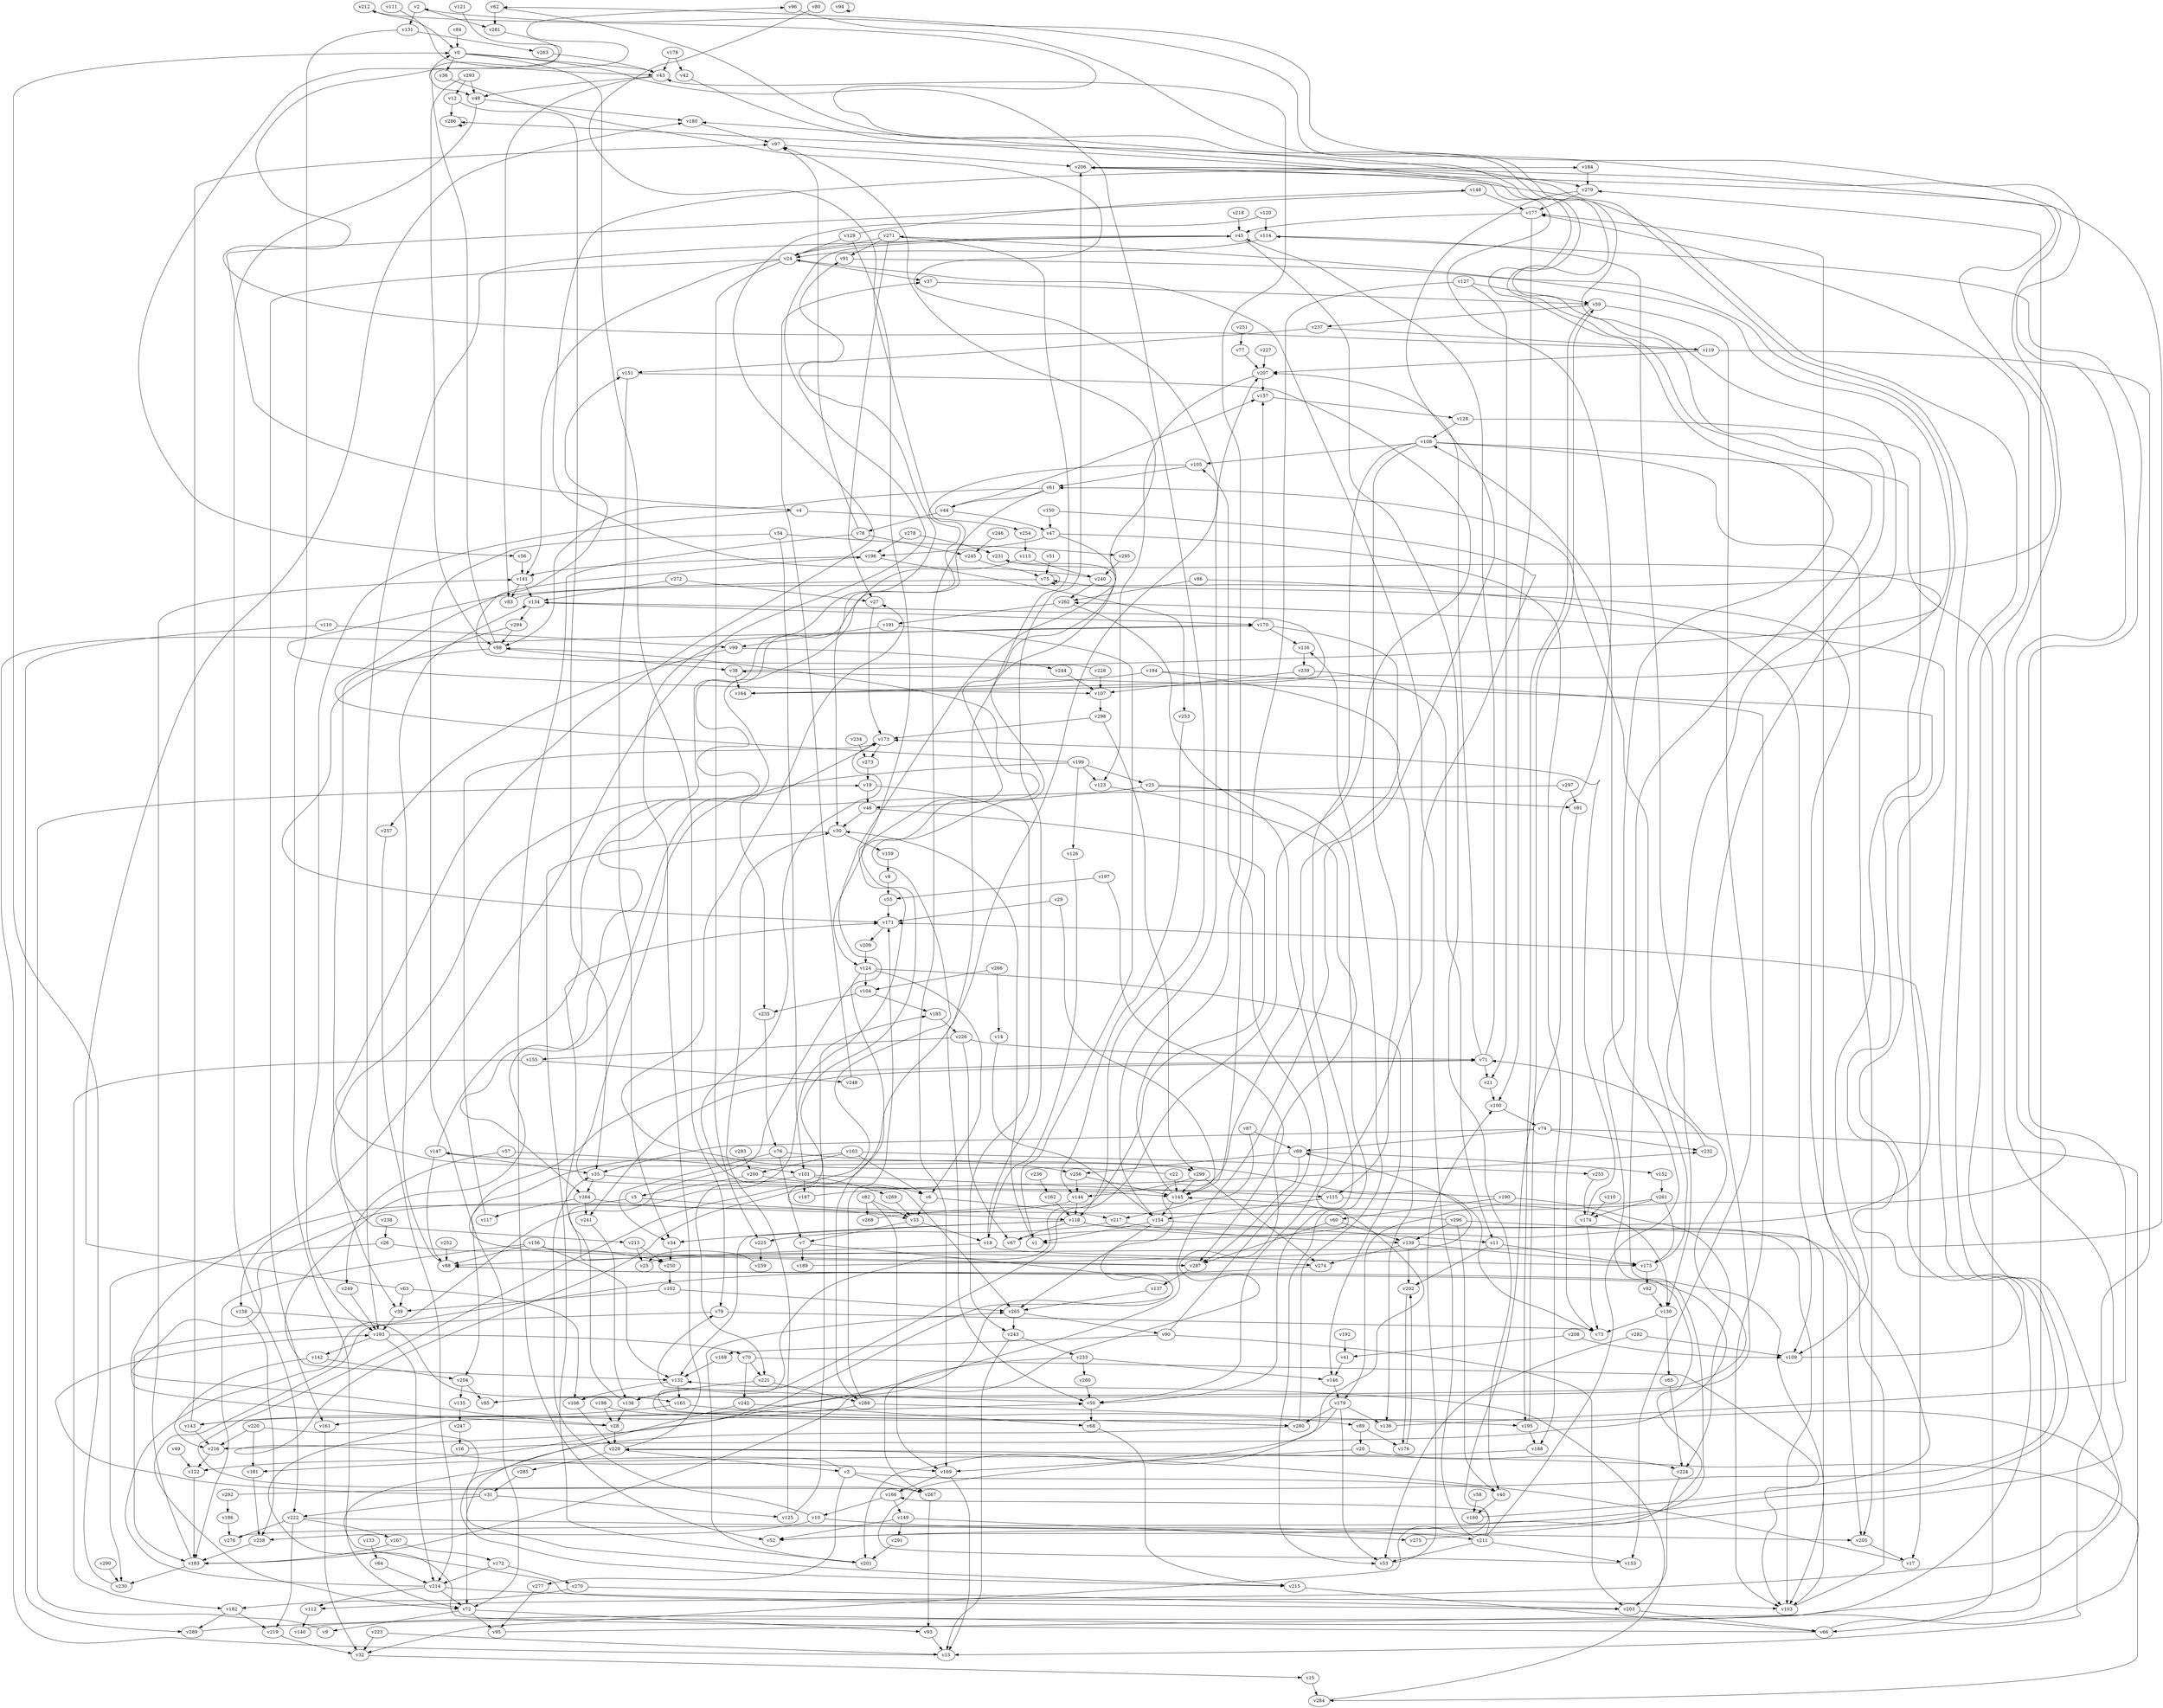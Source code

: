 // Benchmark game 441 - 300 vertices
// time_bound: 133
// targets: v260
digraph G {
    v0 [name="v0", player=0];
    v1 [name="v1", player=1];
    v2 [name="v2", player=1];
    v3 [name="v3", player=1];
    v4 [name="v4", player=0];
    v5 [name="v5", player=0];
    v6 [name="v6", player=1];
    v7 [name="v7", player=0];
    v8 [name="v8", player=0];
    v9 [name="v9", player=1];
    v10 [name="v10", player=1];
    v11 [name="v11", player=0];
    v12 [name="v12", player=0];
    v13 [name="v13", player=0];
    v14 [name="v14", player=1];
    v15 [name="v15", player=0];
    v16 [name="v16", player=0];
    v17 [name="v17", player=1];
    v18 [name="v18", player=0];
    v19 [name="v19", player=0];
    v20 [name="v20", player=0];
    v21 [name="v21", player=0];
    v22 [name="v22", player=1];
    v23 [name="v23", player=1];
    v24 [name="v24", player=1];
    v25 [name="v25", player=0];
    v26 [name="v26", player=0];
    v27 [name="v27", player=0];
    v28 [name="v28", player=1];
    v29 [name="v29", player=1];
    v30 [name="v30", player=1];
    v31 [name="v31", player=1];
    v32 [name="v32", player=0];
    v33 [name="v33", player=0];
    v34 [name="v34", player=0];
    v35 [name="v35", player=1];
    v36 [name="v36", player=1];
    v37 [name="v37", player=1];
    v38 [name="v38", player=0];
    v39 [name="v39", player=1];
    v40 [name="v40", player=0];
    v41 [name="v41", player=0];
    v42 [name="v42", player=1];
    v43 [name="v43", player=1];
    v44 [name="v44", player=0];
    v45 [name="v45", player=1];
    v46 [name="v46", player=0];
    v47 [name="v47", player=1];
    v48 [name="v48", player=1];
    v49 [name="v49", player=1];
    v50 [name="v50", player=1];
    v51 [name="v51", player=0];
    v52 [name="v52", player=1];
    v53 [name="v53", player=1];
    v54 [name="v54", player=1];
    v55 [name="v55", player=1];
    v56 [name="v56", player=0];
    v57 [name="v57", player=1];
    v58 [name="v58", player=0];
    v59 [name="v59", player=1];
    v60 [name="v60", player=0];
    v61 [name="v61", player=0];
    v62 [name="v62", player=0];
    v63 [name="v63", player=1];
    v64 [name="v64", player=0];
    v65 [name="v65", player=0];
    v66 [name="v66", player=0];
    v67 [name="v67", player=0];
    v68 [name="v68", player=0];
    v69 [name="v69", player=0];
    v70 [name="v70", player=0];
    v71 [name="v71", player=0];
    v72 [name="v72", player=0];
    v73 [name="v73", player=1];
    v74 [name="v74", player=1];
    v75 [name="v75", player=0];
    v76 [name="v76", player=1];
    v77 [name="v77", player=1];
    v78 [name="v78", player=1];
    v79 [name="v79", player=1];
    v80 [name="v80", player=0];
    v81 [name="v81", player=0];
    v82 [name="v82", player=0];
    v83 [name="v83", player=1];
    v84 [name="v84", player=1];
    v85 [name="v85", player=1];
    v86 [name="v86", player=1];
    v87 [name="v87", player=1];
    v88 [name="v88", player=1];
    v89 [name="v89", player=0];
    v90 [name="v90", player=0];
    v91 [name="v91", player=1];
    v92 [name="v92", player=1];
    v93 [name="v93", player=1];
    v94 [name="v94", player=1];
    v95 [name="v95", player=1];
    v96 [name="v96", player=0];
    v97 [name="v97", player=1];
    v98 [name="v98", player=0];
    v99 [name="v99", player=1];
    v100 [name="v100", player=1];
    v101 [name="v101", player=0];
    v102 [name="v102", player=1];
    v103 [name="v103", player=0];
    v104 [name="v104", player=1];
    v105 [name="v105", player=0];
    v106 [name="v106", player=0];
    v107 [name="v107", player=0];
    v108 [name="v108", player=0];
    v109 [name="v109", player=1];
    v110 [name="v110", player=1];
    v111 [name="v111", player=0];
    v112 [name="v112", player=1];
    v113 [name="v113", player=1];
    v114 [name="v114", player=1];
    v115 [name="v115", player=1];
    v116 [name="v116", player=0];
    v117 [name="v117", player=1];
    v118 [name="v118", player=0];
    v119 [name="v119", player=0];
    v120 [name="v120", player=1];
    v121 [name="v121", player=0];
    v122 [name="v122", player=0];
    v123 [name="v123", player=0];
    v124 [name="v124", player=1];
    v125 [name="v125", player=1];
    v126 [name="v126", player=1];
    v127 [name="v127", player=0];
    v128 [name="v128", player=0];
    v129 [name="v129", player=0];
    v130 [name="v130", player=1];
    v131 [name="v131", player=1];
    v132 [name="v132", player=0];
    v133 [name="v133", player=0];
    v134 [name="v134", player=1];
    v135 [name="v135", player=0];
    v136 [name="v136", player=0];
    v137 [name="v137", player=0];
    v138 [name="v138", player=0];
    v139 [name="v139", player=1];
    v140 [name="v140", player=1];
    v141 [name="v141", player=1];
    v142 [name="v142", player=1];
    v143 [name="v143", player=0];
    v144 [name="v144", player=0];
    v145 [name="v145", player=0];
    v146 [name="v146", player=0];
    v147 [name="v147", player=1];
    v148 [name="v148", player=1];
    v149 [name="v149", player=1];
    v150 [name="v150", player=0];
    v151 [name="v151", player=1];
    v152 [name="v152", player=0];
    v153 [name="v153", player=0];
    v154 [name="v154", player=1];
    v155 [name="v155", player=1];
    v156 [name="v156", player=0];
    v157 [name="v157", player=0];
    v158 [name="v158", player=1];
    v159 [name="v159", player=1];
    v160 [name="v160", player=1];
    v161 [name="v161", player=0];
    v162 [name="v162", player=0];
    v163 [name="v163", player=0];
    v164 [name="v164", player=0];
    v165 [name="v165", player=1];
    v166 [name="v166", player=1];
    v167 [name="v167", player=1];
    v168 [name="v168", player=0];
    v169 [name="v169", player=0];
    v170 [name="v170", player=0];
    v171 [name="v171", player=1];
    v172 [name="v172", player=0];
    v173 [name="v173", player=0];
    v174 [name="v174", player=1];
    v175 [name="v175", player=1];
    v176 [name="v176", player=0];
    v177 [name="v177", player=0];
    v178 [name="v178", player=1];
    v179 [name="v179", player=1];
    v180 [name="v180", player=1];
    v181 [name="v181", player=1];
    v182 [name="v182", player=1];
    v183 [name="v183", player=1];
    v184 [name="v184", player=0];
    v185 [name="v185", player=1];
    v186 [name="v186", player=1];
    v187 [name="v187", player=1];
    v188 [name="v188", player=0];
    v189 [name="v189", player=0];
    v190 [name="v190", player=0];
    v191 [name="v191", player=0];
    v192 [name="v192", player=0];
    v193 [name="v193", player=1];
    v194 [name="v194", player=0];
    v195 [name="v195", player=1];
    v196 [name="v196", player=1];
    v197 [name="v197", player=0];
    v198 [name="v198", player=1];
    v199 [name="v199", player=0];
    v200 [name="v200", player=0];
    v201 [name="v201", player=0];
    v202 [name="v202", player=0];
    v203 [name="v203", player=1];
    v204 [name="v204", player=1];
    v205 [name="v205", player=0];
    v206 [name="v206", player=1];
    v207 [name="v207", player=0];
    v208 [name="v208", player=1];
    v209 [name="v209", player=0];
    v210 [name="v210", player=0];
    v211 [name="v211", player=0];
    v212 [name="v212", player=0];
    v213 [name="v213", player=0];
    v214 [name="v214", player=0];
    v215 [name="v215", player=0];
    v216 [name="v216", player=0];
    v217 [name="v217", player=1];
    v218 [name="v218", player=1];
    v219 [name="v219", player=0];
    v220 [name="v220", player=1];
    v221 [name="v221", player=0];
    v222 [name="v222", player=0];
    v223 [name="v223", player=1];
    v224 [name="v224", player=1];
    v225 [name="v225", player=1];
    v226 [name="v226", player=0];
    v227 [name="v227", player=1];
    v228 [name="v228", player=1];
    v229 [name="v229", player=1];
    v230 [name="v230", player=1];
    v231 [name="v231", player=1];
    v232 [name="v232", player=0];
    v233 [name="v233", player=1];
    v234 [name="v234", player=1];
    v235 [name="v235", player=0];
    v236 [name="v236", player=1];
    v237 [name="v237", player=0];
    v238 [name="v238", player=1];
    v239 [name="v239", player=0];
    v240 [name="v240", player=1];
    v241 [name="v241", player=0];
    v242 [name="v242", player=1];
    v243 [name="v243", player=1];
    v244 [name="v244", player=1];
    v245 [name="v245", player=1];
    v246 [name="v246", player=0];
    v247 [name="v247", player=1];
    v248 [name="v248", player=1];
    v249 [name="v249", player=0];
    v250 [name="v250", player=1];
    v251 [name="v251", player=1];
    v252 [name="v252", player=1];
    v253 [name="v253", player=0];
    v254 [name="v254", player=0];
    v255 [name="v255", player=0];
    v256 [name="v256", player=0];
    v257 [name="v257", player=0];
    v258 [name="v258", player=1];
    v259 [name="v259", player=0];
    v260 [name="v260", player=1, target=1];
    v261 [name="v261", player=0];
    v262 [name="v262", player=1];
    v263 [name="v263", player=1];
    v264 [name="v264", player=0];
    v265 [name="v265", player=1];
    v266 [name="v266", player=0];
    v267 [name="v267", player=0];
    v268 [name="v268", player=1];
    v269 [name="v269", player=1];
    v270 [name="v270", player=0];
    v271 [name="v271", player=1];
    v272 [name="v272", player=1];
    v273 [name="v273", player=0];
    v274 [name="v274", player=0];
    v275 [name="v275", player=1];
    v276 [name="v276", player=0];
    v277 [name="v277", player=1];
    v278 [name="v278", player=1];
    v279 [name="v279", player=0];
    v280 [name="v280", player=0];
    v281 [name="v281", player=1];
    v282 [name="v282", player=0];
    v283 [name="v283", player=1];
    v284 [name="v284", player=1];
    v285 [name="v285", player=1];
    v286 [name="v286", player=1];
    v287 [name="v287", player=1];
    v288 [name="v288", player=0];
    v289 [name="v289", player=1];
    v290 [name="v290", player=1];
    v291 [name="v291", player=1];
    v292 [name="v292", player=0];
    v293 [name="v293", player=0];
    v294 [name="v294", player=0];
    v295 [name="v295", player=1];
    v296 [name="v296", player=0];
    v297 [name="v297", player=1];
    v298 [name="v298", player=1];
    v299 [name="v299", player=1];

    v0 -> v79;
    v1 -> v30;
    v2 -> v281;
    v3 -> v181 [constraint="t >= 5"];
    v4 -> v193;
    v5 -> v158;
    v6 -> v33;
    v7 -> v216 [constraint="t < 11"];
    v8 -> v55;
    v9 -> v19;
    v10 -> v211;
    v11 -> v175;
    v12 -> v286;
    v13 -> v170 [constraint="t >= 1"];
    v14 -> v154;
    v15 -> v284;
    v16 -> v88 [constraint="t >= 2"];
    v17 -> v229 [constraint="t >= 4"];
    v18 -> v175;
    v19 -> v46;
    v20 -> v224;
    v21 -> v100;
    v22 -> v27 [constraint="t < 6"];
    v23 -> v53;
    v24 -> v225;
    v25 -> v206 [constraint="t >= 3"];
    v26 -> v230;
    v27 -> v173;
    v28 -> v45 [constraint="t < 6"];
    v29 -> v145;
    v30 -> v201;
    v31 -> v193 [constraint="t < 9"];
    v32 -> v15;
    v33 -> v7;
    v34 -> v250;
    v35 -> v265;
    v36 -> v169 [constraint="t mod 3 == 0"];
    v37 -> v59;
    v38 -> v271 [constraint="t < 15"];
    v39 -> v193;
    v40 -> v160;
    v41 -> v146;
    v42 -> v32 [constraint="t mod 5 == 4"];
    v43 -> v48;
    v44 -> v78;
    v45 -> v40;
    v46 -> v280 [constraint="t >= 4"];
    v47 -> v274 [constraint="t < 15"];
    v48 -> v222;
    v49 -> v122;
    v50 -> v79 [constraint="t < 12"];
    v51 -> v75;
    v52 -> v180 [constraint="t < 15"];
    v53 -> v100;
    v54 -> v295;
    v55 -> v171;
    v56 -> v141;
    v57 -> v101;
    v58 -> v160;
    v59 -> v195;
    v60 -> v139;
    v61 -> v169;
    v62 -> v52 [constraint="t mod 4 == 0"];
    v63 -> v180 [constraint="t mod 2 == 1"];
    v64 -> v214;
    v65 -> v224;
    v66 -> v50 [constraint="t < 7"];
    v67 -> v171 [constraint="t < 13"];
    v68 -> v215;
    v69 -> v256;
    v70 -> v103 [constraint="t < 6"];
    v71 -> v207;
    v72 -> v9;
    v73 -> v147 [constraint="t >= 5"];
    v74 -> v69;
    v75 -> v107 [constraint="t mod 5 == 4"];
    v76 -> v256;
    v77 -> v207;
    v78 -> v52;
    v79 -> v183;
    v80 -> v132 [constraint="t >= 5"];
    v81 -> v73;
    v82 -> v33;
    v83 -> v206 [constraint="t mod 3 == 1"];
    v84 -> v0;
    v85 -> v212 [constraint="t < 11"];
    v86 -> v262;
    v87 -> v69;
    v88 -> v103 [constraint="t < 12"];
    v89 -> v176;
    v90 -> v168;
    v91 -> v109 [constraint="t < 9"];
    v92 -> v130;
    v93 -> v13;
    v94 -> v94;
    v95 -> v262 [constraint="t >= 1"];
    v96 -> v85 [constraint="t >= 5"];
    v97 -> v206;
    v98 -> v38;
    v99 -> v244;
    v100 -> v74;
    v101 -> v269;
    v102 -> v265;
    v103 -> v177;
    v104 -> v235;
    v105 -> v264 [constraint="t < 10"];
    v106 -> v229;
    v107 -> v298;
    v108 -> v205;
    v109 -> v38 [constraint="t >= 1"];
    v110 -> v99;
    v111 -> v43 [constraint="t mod 4 == 2"];
    v112 -> v140;
    v113 -> v30;
    v114 -> v24;
    v115 -> v154;
    v116 -> v239;
    v117 -> v173;
    v118 -> v34;
    v119 -> v96 [constraint="t mod 3 == 1"];
    v120 -> v299 [constraint="t mod 5 == 2"];
    v121 -> v48 [constraint="t mod 2 == 0"];
    v122 -> v183;
    v123 -> v183 [constraint="t >= 1"];
    v124 -> v6;
    v125 -> v30;
    v126 -> v18;
    v127 -> v21;
    v128 -> v17;
    v129 -> v148 [constraint="t mod 3 == 0"];
    v130 -> v65;
    v131 -> v263;
    v132 -> v106;
    v133 -> v64;
    v134 -> v170;
    v135 -> v247;
    v136 -> v114 [constraint="t >= 2"];
    v137 -> v265;
    v138 -> v28;
    v139 -> v175;
    v140 -> v177 [constraint="t >= 4"];
    v141 -> v134;
    v142 -> v216;
    v143 -> v216;
    v144 -> v28 [constraint="t mod 2 == 0"];
    v145 -> v43;
    v146 -> v179;
    v147 -> v91 [constraint="t < 13"];
    v148 -> v4 [constraint="t < 6"];
    v149 -> v291;
    v150 -> v1 [constraint="t < 14"];
    v151 -> v280 [constraint="t < 9"];
    v152 -> v261;
    v153 -> v145 [constraint="t >= 3"];
    v154 -> v1;
    v155 -> v248;
    v156 -> v287;
    v157 -> v128;
    v158 -> v165 [constraint="t >= 4"];
    v159 -> v8;
    v160 -> v75 [constraint="t >= 4"];
    v161 -> v32;
    v162 -> v118;
    v163 -> v204;
    v164 -> v134 [constraint="t mod 3 == 1"];
    v165 -> v143;
    v166 -> v149;
    v167 -> v183;
    v168 -> v132;
    v169 -> v166;
    v170 -> v116;
    v171 -> v209;
    v172 -> v214;
    v173 -> v145 [constraint="t mod 5 == 3"];
    v174 -> v73;
    v175 -> v92;
    v176 -> v202;
    v177 -> v100;
    v178 -> v42;
    v179 -> v280;
    v180 -> v97;
    v181 -> v258;
    v182 -> v219;
    v183 -> v230;
    v184 -> v279;
    v185 -> v226;
    v186 -> v276;
    v187 -> v232 [constraint="t >= 3"];
    v188 -> v203 [constraint="t mod 2 == 0"];
    v189 -> v69 [constraint="t < 12"];
    v190 -> v173 [constraint="t < 14"];
    v191 -> v99;
    v192 -> v41;
    v193 -> v214;
    v194 -> v122 [constraint="t mod 2 == 0"];
    v195 -> v188;
    v196 -> v141;
    v197 -> v287;
    v198 -> v112 [constraint="t >= 3"];
    v199 -> v151 [constraint="t < 11"];
    v200 -> v6;
    v201 -> v265;
    v202 -> v176;
    v203 -> v66;
    v204 -> v135;
    v205 -> v17;
    v206 -> v279;
    v207 -> v157;
    v208 -> v109;
    v209 -> v124;
    v210 -> v174;
    v211 -> v153;
    v212 -> v0 [constraint="t < 14"];
    v213 -> v250;
    v214 -> v97 [constraint="t >= 3"];
    v215 -> v66;
    v216 -> v122;
    v217 -> v225;
    v218 -> v45;
    v219 -> v32;
    v220 -> v215 [constraint="t < 14"];
    v221 -> v288;
    v222 -> v276;
    v223 -> v13;
    v224 -> v203;
    v225 -> v259;
    v226 -> v71;
    v227 -> v207;
    v228 -> v196 [constraint="t >= 5"];
    v229 -> v285;
    v230 -> v0;
    v231 -> v164 [constraint="t >= 1"];
    v232 -> v71;
    v233 -> v267;
    v234 -> v273;
    v235 -> v76;
    v236 -> v162;
    v237 -> v151;
    v238 -> v26;
    v239 -> v107;
    v240 -> v184 [constraint="t < 6"];
    v241 -> v138;
    v242 -> v68;
    v243 -> v13;
    v244 -> v107;
    v245 -> v75;
    v246 -> v245;
    v247 -> v16;
    v248 -> v37;
    v249 -> v193;
    v250 -> v102;
    v251 -> v77;
    v252 -> v88;
    v253 -> v144;
    v254 -> v113;
    v255 -> v174;
    v256 -> v145;
    v257 -> v214;
    v258 -> v183;
    v259 -> v25 [constraint="t mod 3 == 2"];
    v260 -> v50;
    v261 -> v174;
    v262 -> v50;
    v263 -> v43;
    v264 -> v241;
    v265 -> v243;
    v266 -> v104;
    v267 -> v231 [constraint="t mod 3 == 0"];
    v268 -> v2 [constraint="t >= 4"];
    v269 -> v33;
    v270 -> v182;
    v271 -> v27;
    v272 -> v27;
    v273 -> v19;
    v274 -> v72 [constraint="t mod 4 == 0"];
    v275 -> v62 [constraint="t mod 3 == 2"];
    v276 -> v206 [constraint="t < 13"];
    v277 -> v95;
    v278 -> v231;
    v279 -> v143 [constraint="t mod 5 == 2"];
    v280 -> v215 [constraint="t < 14"];
    v281 -> v56 [constraint="t mod 4 == 3"];
    v282 -> v53;
    v283 -> v200;
    v284 -> v132 [constraint="t < 14"];
    v285 -> v31;
    v286 -> v286;
    v287 -> v71 [constraint="t >= 1"];
    v288 -> v171;
    v289 -> v229 [constraint="t < 13"];
    v290 -> v230;
    v291 -> v201;
    v292 -> v286 [constraint="t < 10"];
    v293 -> v48;
    v294 -> v171 [constraint="t >= 5"];
    v295 -> v240;
    v296 -> v98 [constraint="t >= 1"];
    v297 -> v213 [constraint="t mod 3 == 2"];
    v298 -> v173;
    v299 -> v144;
    v31 -> v222;
    v287 -> v137;
    v288 -> v161;
    v147 -> v88;
    v138 -> v171;
    v222 -> v205;
    v35 -> v264;
    v271 -> v50;
    v172 -> v270;
    v113 -> v240;
    v5 -> v118;
    v57 -> v249;
    v72 -> v95;
    v267 -> v93;
    v4 -> v254;
    v229 -> v3;
    v24 -> v161;
    v69 -> v287;
    v179 -> v201;
    v264 -> v33;
    v179 -> v53;
    v72 -> v93;
    v298 -> v299;
    v69 -> v152;
    v198 -> v28;
    v134 -> v294;
    v170 -> v157;
    v240 -> v262;
    v47 -> v188;
    v38 -> v164;
    v296 -> v139;
    v108 -> v50;
    v18 -> v206;
    v293 -> v98;
    v88 -> v134;
    v70 -> v242;
    v182 -> v289;
    v3 -> v40;
    v296 -> v40;
    v167 -> v172;
    v43 -> v83;
    v147 -> v35;
    v23 -> v81;
    v193 -> v70;
    v129 -> v124;
    v163 -> v255;
    v47 -> v196;
    v190 -> v60;
    v129 -> v24;
    v33 -> v18;
    v271 -> v91;
    v211 -> v108;
    v190 -> v224;
    v118 -> v205;
    v299 -> v145;
    v149 -> v52;
    v124 -> v104;
    v155 -> v182;
    v226 -> v155;
    v124 -> v288;
    v220 -> v181;
    v223 -> v32;
    v233 -> v146;
    v128 -> v108;
    v271 -> v24;
    v59 -> v237;
    v199 -> v123;
    v130 -> v73;
    v211 -> v24;
    v44 -> v157;
    v149 -> v275;
    v151 -> v34;
    v154 -> v11;
    v127 -> v145;
    v76 -> v7;
    v239 -> v11;
    v221 -> v138;
    v74 -> v35;
    v50 -> v68;
    v194 -> v164;
    v54 -> v72;
    v74 -> v232;
    v242 -> v72;
    v296 -> v103;
    v90 -> v203;
    v54 -> v101;
    v99 -> v257;
    v280 -> v116;
    v105 -> v61;
    v299 -> v274;
    v272 -> v134;
    v87 -> v217;
    v156 -> v132;
    v11 -> v202;
    v82 -> v169;
    v108 -> v115;
    v228 -> v107;
    v115 -> v130;
    v45 -> v24;
    v199 -> v235;
    v214 -> v103;
    v294 -> v98;
    v48 -> v180;
    v194 -> v103;
    v174 -> v173;
    v173 -> v273;
    v150 -> v47;
    v265 -> v90;
    v71 -> v21;
    v108 -> v105;
    v90 -> v105;
    v19 -> v243;
    v78 -> v245;
    v114 -> v130;
    v110 -> v289;
    v256 -> v144;
    v179 -> v136;
    v145 -> v154;
    v279 -> v177;
    v144 -> v118;
    v18 -> v88;
    v98 -> v39;
    v261 -> v179;
    v2 -> v131;
    v143 -> v97;
    v10 -> v35;
    v79 -> v73;
    v28 -> v229;
    v63 -> v106;
    v196 -> v253;
    v119 -> v207;
    v148 -> v177;
    v101 -> v115;
    v125 -> v185;
    v199 -> v126;
    v131 -> v72;
    v45 -> v193;
    v70 -> v221;
    v22 -> v145;
    v262 -> v191;
    v139 -> v202;
    v211 -> v166;
    v208 -> v41;
    v229 -> v170;
    v26 -> v250;
    v177 -> v45;
    v124 -> v146;
    v264 -> v117;
    v169 -> v13;
    v82 -> v268;
    v200 -> v5;
    v24 -> v141;
    v222 -> v167;
    v101 -> v221;
    v165 -> v89;
    v78 -> v97;
    v71 -> v45;
    v101 -> v187;
    v266 -> v14;
    v66 -> v279;
    v297 -> v81;
    v163 -> v200;
    v214 -> v112;
    v233 -> v260;
    v102 -> v39;
    v156 -> v88;
    v217 -> v139;
    v29 -> v171;
    v119 -> v13;
    v44 -> v47;
    v178 -> v43;
    v220 -> v216;
    v7 -> v189;
    v141 -> v83;
    v214 -> v72;
    v12 -> v35;
    v170 -> v136;
    v0 -> v43;
    v154 -> v207;
    v30 -> v159;
    v237 -> v119;
    v222 -> v219;
    v166 -> v10;
    v175 -> v61;
    v118 -> v103;
    v23 -> v46;
    v118 -> v132;
    v195 -> v59;
    v0 -> v36;
    v108 -> v66;
    v197 -> v55;
    v278 -> v196;
    v142 -> v204;
    v0 -> v118;
    v213 -> v25;
    v3 -> v267;
    v86 -> v109;
    v204 -> v85;
    v120 -> v114;
    v193 -> v142;
    v132 -> v165;
    v63 -> v39;
    v261 -> v175;
    v211 -> v53;
    v292 -> v186;
    v20 -> v169;
    v3 -> v277;
    v59 -> v153;
    v270 -> v203;
    v60 -> v287;
    v243 -> v233;
    v183 -> v141;
    v62 -> v281;
    v139 -> v274;
    v293 -> v12;
    v6 -> v217;
    v158 -> v258;
    v156 -> v183;
    v199 -> v23;
    v282 -> v109;
    v127 -> v59;
    v207 -> v123;
    v191 -> v1;
    v226 -> v67;
    v104 -> v185;
    v24 -> v37;
    v89 -> v20;
    v61 -> v98;
    v46 -> v30;
    v76 -> v34;
    v71 -> v241;
    v118 -> v67;
    v74 -> v284;
    v163 -> v6;
    v31 -> v125;
    v61 -> v44;
    v98 -> v0;
    v10 -> v258;
    v288 -> v195;
    v154 -> v265;
    v75 -> v75;
}
